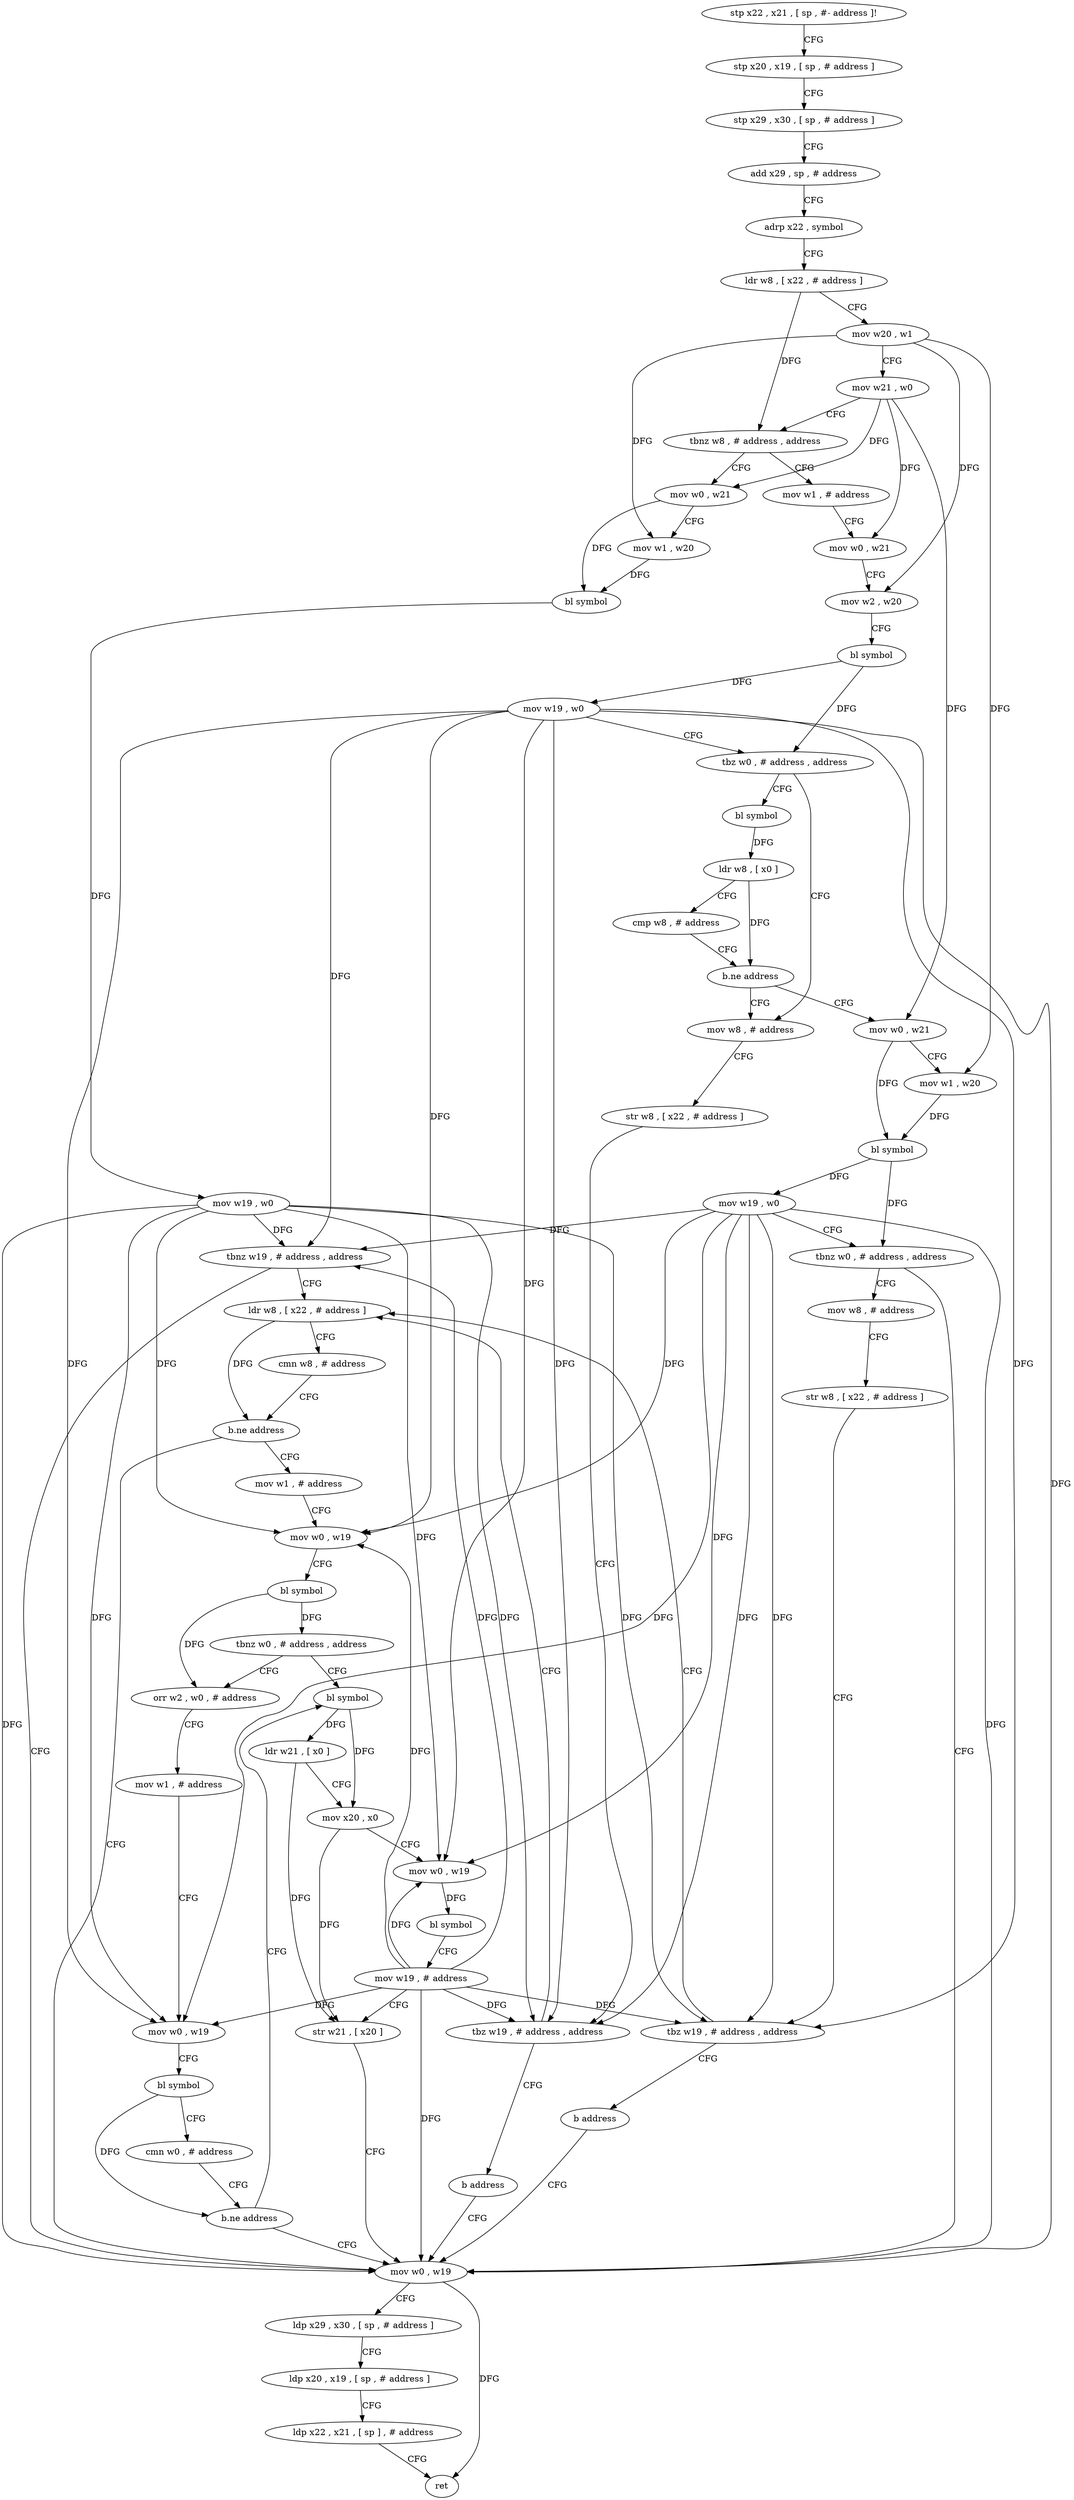digraph "func" {
"4236644" [label = "stp x22 , x21 , [ sp , #- address ]!" ]
"4236648" [label = "stp x20 , x19 , [ sp , # address ]" ]
"4236652" [label = "stp x29 , x30 , [ sp , # address ]" ]
"4236656" [label = "add x29 , sp , # address" ]
"4236660" [label = "adrp x22 , symbol" ]
"4236664" [label = "ldr w8 , [ x22 , # address ]" ]
"4236668" [label = "mov w20 , w1" ]
"4236672" [label = "mov w21 , w0" ]
"4236676" [label = "tbnz w8 , # address , address" ]
"4236772" [label = "mov w0 , w21" ]
"4236680" [label = "mov w1 , # address" ]
"4236776" [label = "mov w1 , w20" ]
"4236780" [label = "bl symbol" ]
"4236784" [label = "mov w19 , w0" ]
"4236788" [label = "tbnz w19 , # address , address" ]
"4236872" [label = "mov w0 , w19" ]
"4236792" [label = "ldr w8 , [ x22 , # address ]" ]
"4236684" [label = "mov w0 , w21" ]
"4236688" [label = "mov w2 , w20" ]
"4236692" [label = "bl symbol" ]
"4236696" [label = "mov w19 , w0" ]
"4236700" [label = "tbz w0 , # address , address" ]
"4236756" [label = "mov w8 , # address" ]
"4236704" [label = "bl symbol" ]
"4236876" [label = "ldp x29 , x30 , [ sp , # address ]" ]
"4236880" [label = "ldp x20 , x19 , [ sp , # address ]" ]
"4236884" [label = "ldp x22 , x21 , [ sp ] , # address" ]
"4236888" [label = "ret" ]
"4236796" [label = "cmn w8 , # address" ]
"4236800" [label = "b.ne address" ]
"4236804" [label = "mov w1 , # address" ]
"4236760" [label = "str w8 , [ x22 , # address ]" ]
"4236764" [label = "tbz w19 , # address , address" ]
"4236768" [label = "b address" ]
"4236708" [label = "ldr w8 , [ x0 ]" ]
"4236712" [label = "cmp w8 , # address" ]
"4236716" [label = "b.ne address" ]
"4236720" [label = "mov w0 , w21" ]
"4236808" [label = "mov w0 , w19" ]
"4236812" [label = "bl symbol" ]
"4236816" [label = "tbnz w0 , # address , address" ]
"4236844" [label = "bl symbol" ]
"4236820" [label = "orr w2 , w0 , # address" ]
"4236724" [label = "mov w1 , w20" ]
"4236728" [label = "bl symbol" ]
"4236732" [label = "mov w19 , w0" ]
"4236736" [label = "tbnz w0 , # address , address" ]
"4236740" [label = "mov w8 , # address" ]
"4236848" [label = "ldr w21 , [ x0 ]" ]
"4236852" [label = "mov x20 , x0" ]
"4236856" [label = "mov w0 , w19" ]
"4236860" [label = "bl symbol" ]
"4236864" [label = "mov w19 , # address" ]
"4236868" [label = "str w21 , [ x20 ]" ]
"4236824" [label = "mov w1 , # address" ]
"4236828" [label = "mov w0 , w19" ]
"4236832" [label = "bl symbol" ]
"4236836" [label = "cmn w0 , # address" ]
"4236840" [label = "b.ne address" ]
"4236744" [label = "str w8 , [ x22 , # address ]" ]
"4236748" [label = "tbz w19 , # address , address" ]
"4236752" [label = "b address" ]
"4236644" -> "4236648" [ label = "CFG" ]
"4236648" -> "4236652" [ label = "CFG" ]
"4236652" -> "4236656" [ label = "CFG" ]
"4236656" -> "4236660" [ label = "CFG" ]
"4236660" -> "4236664" [ label = "CFG" ]
"4236664" -> "4236668" [ label = "CFG" ]
"4236664" -> "4236676" [ label = "DFG" ]
"4236668" -> "4236672" [ label = "CFG" ]
"4236668" -> "4236776" [ label = "DFG" ]
"4236668" -> "4236688" [ label = "DFG" ]
"4236668" -> "4236724" [ label = "DFG" ]
"4236672" -> "4236676" [ label = "CFG" ]
"4236672" -> "4236772" [ label = "DFG" ]
"4236672" -> "4236684" [ label = "DFG" ]
"4236672" -> "4236720" [ label = "DFG" ]
"4236676" -> "4236772" [ label = "CFG" ]
"4236676" -> "4236680" [ label = "CFG" ]
"4236772" -> "4236776" [ label = "CFG" ]
"4236772" -> "4236780" [ label = "DFG" ]
"4236680" -> "4236684" [ label = "CFG" ]
"4236776" -> "4236780" [ label = "DFG" ]
"4236780" -> "4236784" [ label = "DFG" ]
"4236784" -> "4236788" [ label = "DFG" ]
"4236784" -> "4236872" [ label = "DFG" ]
"4236784" -> "4236764" [ label = "DFG" ]
"4236784" -> "4236808" [ label = "DFG" ]
"4236784" -> "4236856" [ label = "DFG" ]
"4236784" -> "4236828" [ label = "DFG" ]
"4236784" -> "4236748" [ label = "DFG" ]
"4236788" -> "4236872" [ label = "CFG" ]
"4236788" -> "4236792" [ label = "CFG" ]
"4236872" -> "4236876" [ label = "CFG" ]
"4236872" -> "4236888" [ label = "DFG" ]
"4236792" -> "4236796" [ label = "CFG" ]
"4236792" -> "4236800" [ label = "DFG" ]
"4236684" -> "4236688" [ label = "CFG" ]
"4236688" -> "4236692" [ label = "CFG" ]
"4236692" -> "4236696" [ label = "DFG" ]
"4236692" -> "4236700" [ label = "DFG" ]
"4236696" -> "4236700" [ label = "CFG" ]
"4236696" -> "4236788" [ label = "DFG" ]
"4236696" -> "4236872" [ label = "DFG" ]
"4236696" -> "4236764" [ label = "DFG" ]
"4236696" -> "4236808" [ label = "DFG" ]
"4236696" -> "4236856" [ label = "DFG" ]
"4236696" -> "4236828" [ label = "DFG" ]
"4236696" -> "4236748" [ label = "DFG" ]
"4236700" -> "4236756" [ label = "CFG" ]
"4236700" -> "4236704" [ label = "CFG" ]
"4236756" -> "4236760" [ label = "CFG" ]
"4236704" -> "4236708" [ label = "DFG" ]
"4236876" -> "4236880" [ label = "CFG" ]
"4236880" -> "4236884" [ label = "CFG" ]
"4236884" -> "4236888" [ label = "CFG" ]
"4236796" -> "4236800" [ label = "CFG" ]
"4236800" -> "4236872" [ label = "CFG" ]
"4236800" -> "4236804" [ label = "CFG" ]
"4236804" -> "4236808" [ label = "CFG" ]
"4236760" -> "4236764" [ label = "CFG" ]
"4236764" -> "4236792" [ label = "CFG" ]
"4236764" -> "4236768" [ label = "CFG" ]
"4236768" -> "4236872" [ label = "CFG" ]
"4236708" -> "4236712" [ label = "CFG" ]
"4236708" -> "4236716" [ label = "DFG" ]
"4236712" -> "4236716" [ label = "CFG" ]
"4236716" -> "4236756" [ label = "CFG" ]
"4236716" -> "4236720" [ label = "CFG" ]
"4236720" -> "4236724" [ label = "CFG" ]
"4236720" -> "4236728" [ label = "DFG" ]
"4236808" -> "4236812" [ label = "CFG" ]
"4236812" -> "4236816" [ label = "DFG" ]
"4236812" -> "4236820" [ label = "DFG" ]
"4236816" -> "4236844" [ label = "CFG" ]
"4236816" -> "4236820" [ label = "CFG" ]
"4236844" -> "4236848" [ label = "DFG" ]
"4236844" -> "4236852" [ label = "DFG" ]
"4236820" -> "4236824" [ label = "CFG" ]
"4236724" -> "4236728" [ label = "DFG" ]
"4236728" -> "4236732" [ label = "DFG" ]
"4236728" -> "4236736" [ label = "DFG" ]
"4236732" -> "4236736" [ label = "CFG" ]
"4236732" -> "4236788" [ label = "DFG" ]
"4236732" -> "4236872" [ label = "DFG" ]
"4236732" -> "4236764" [ label = "DFG" ]
"4236732" -> "4236808" [ label = "DFG" ]
"4236732" -> "4236856" [ label = "DFG" ]
"4236732" -> "4236828" [ label = "DFG" ]
"4236732" -> "4236748" [ label = "DFG" ]
"4236736" -> "4236872" [ label = "CFG" ]
"4236736" -> "4236740" [ label = "CFG" ]
"4236740" -> "4236744" [ label = "CFG" ]
"4236848" -> "4236852" [ label = "CFG" ]
"4236848" -> "4236868" [ label = "DFG" ]
"4236852" -> "4236856" [ label = "CFG" ]
"4236852" -> "4236868" [ label = "DFG" ]
"4236856" -> "4236860" [ label = "DFG" ]
"4236860" -> "4236864" [ label = "CFG" ]
"4236864" -> "4236868" [ label = "CFG" ]
"4236864" -> "4236788" [ label = "DFG" ]
"4236864" -> "4236872" [ label = "DFG" ]
"4236864" -> "4236764" [ label = "DFG" ]
"4236864" -> "4236808" [ label = "DFG" ]
"4236864" -> "4236856" [ label = "DFG" ]
"4236864" -> "4236828" [ label = "DFG" ]
"4236864" -> "4236748" [ label = "DFG" ]
"4236868" -> "4236872" [ label = "CFG" ]
"4236824" -> "4236828" [ label = "CFG" ]
"4236828" -> "4236832" [ label = "CFG" ]
"4236832" -> "4236836" [ label = "CFG" ]
"4236832" -> "4236840" [ label = "DFG" ]
"4236836" -> "4236840" [ label = "CFG" ]
"4236840" -> "4236872" [ label = "CFG" ]
"4236840" -> "4236844" [ label = "CFG" ]
"4236744" -> "4236748" [ label = "CFG" ]
"4236748" -> "4236792" [ label = "CFG" ]
"4236748" -> "4236752" [ label = "CFG" ]
"4236752" -> "4236872" [ label = "CFG" ]
}
